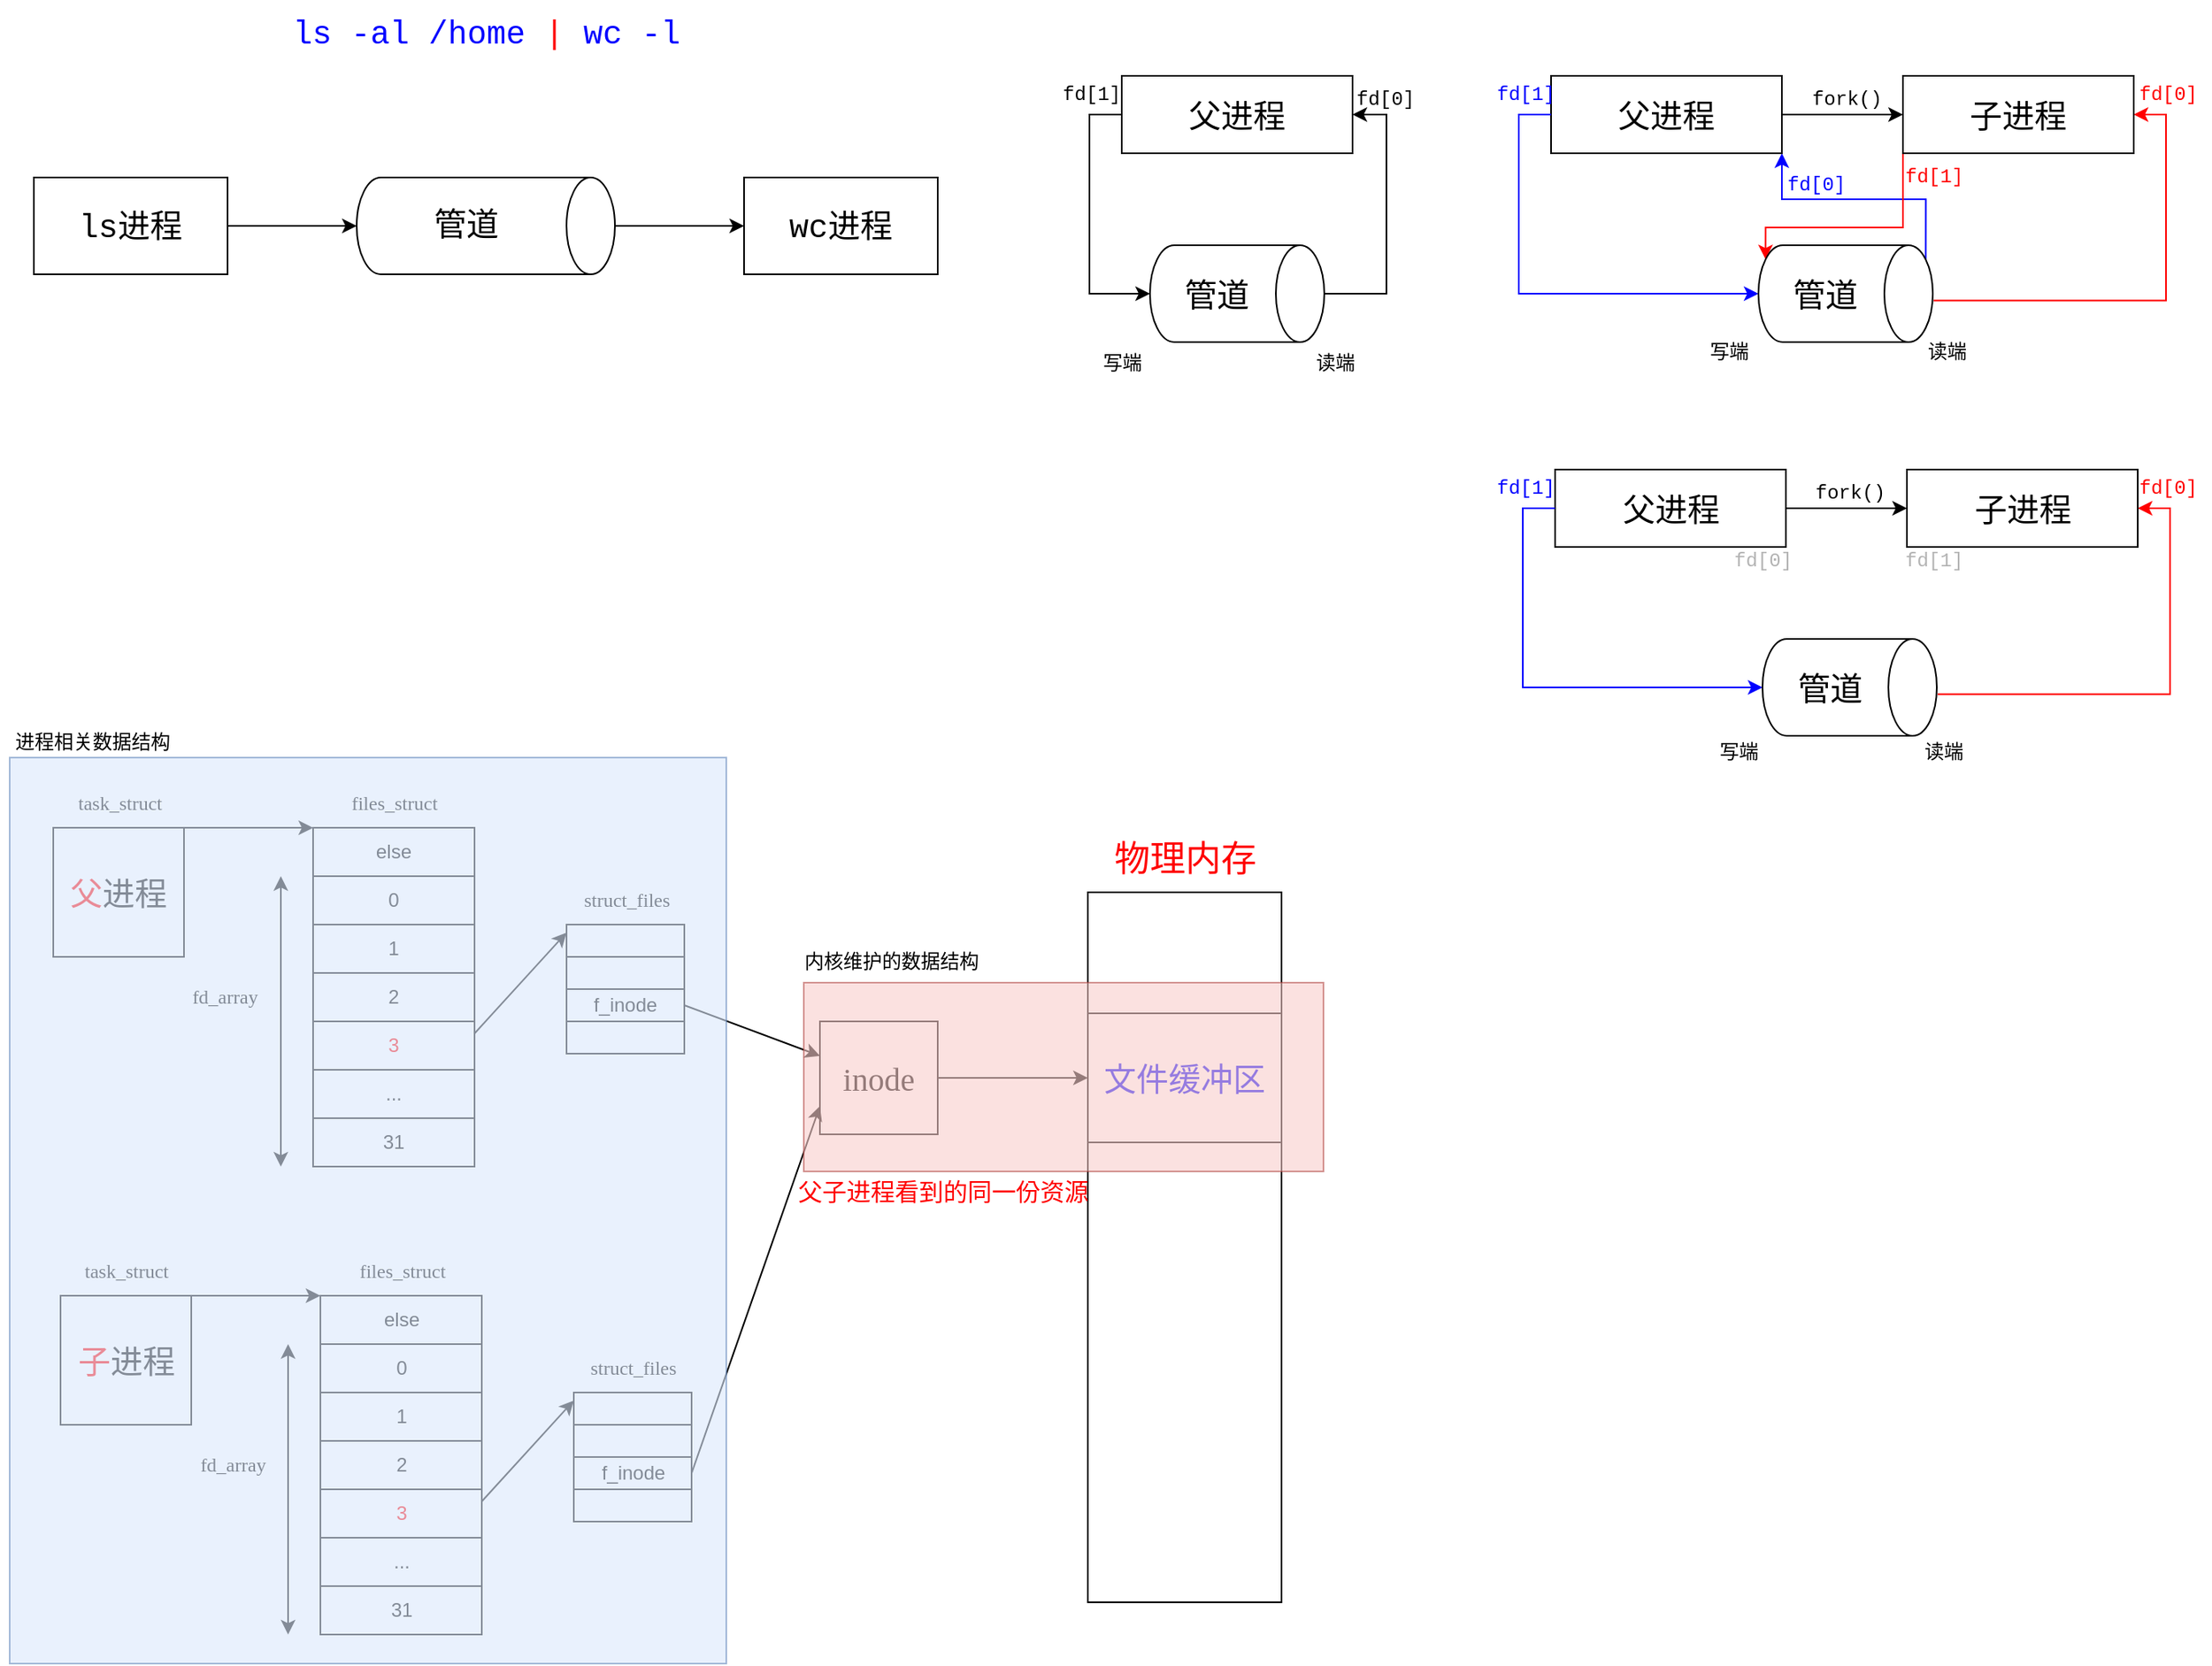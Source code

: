 <mxfile version="21.0.6" type="device"><diagram name="第 1 页" id="f2-KEeS-t_dMrGIJ41tm"><mxGraphModel dx="1242" dy="1647" grid="0" gridSize="10" guides="1" tooltips="1" connect="1" arrows="1" fold="1" page="1" pageScale="1" pageWidth="1654" pageHeight="2336" math="0" shadow="0"><root><mxCell id="0"/><mxCell id="1" parent="0"/><mxCell id="o0eAUtJJvURTxZaqWXVN-5" style="edgeStyle=orthogonalEdgeStyle;rounded=0;orthogonalLoop=1;jettySize=auto;html=1;" edge="1" parent="1" source="o0eAUtJJvURTxZaqWXVN-1" target="o0eAUtJJvURTxZaqWXVN-4"><mxGeometry relative="1" as="geometry"/></mxCell><mxCell id="o0eAUtJJvURTxZaqWXVN-1" value="&lt;font style=&quot;font-size: 20px;&quot;&gt;&lt;font style=&quot;font-size: 20px;&quot; face=&quot;Courier New&quot;&gt;ls&lt;/font&gt;&lt;font style=&quot;font-size: 20px;&quot; face=&quot;Georgia&quot;&gt;进程&lt;/font&gt;&lt;/font&gt;" style="rounded=0;whiteSpace=wrap;html=1;" vertex="1" parent="1"><mxGeometry x="107" y="117" width="120" height="60" as="geometry"/></mxCell><mxCell id="o0eAUtJJvURTxZaqWXVN-2" value="&lt;font face=&quot;Courier New&quot; style=&quot;border-color: var(--border-color); font-size: 20px;&quot;&gt;wc&lt;/font&gt;&lt;font style=&quot;border-color: var(--border-color); font-size: 20px;&quot; face=&quot;Georgia&quot;&gt;进程&lt;/font&gt;" style="rounded=0;whiteSpace=wrap;html=1;" vertex="1" parent="1"><mxGeometry x="547" y="117" width="120" height="60" as="geometry"/></mxCell><mxCell id="o0eAUtJJvURTxZaqWXVN-7" style="edgeStyle=orthogonalEdgeStyle;rounded=0;orthogonalLoop=1;jettySize=auto;html=1;" edge="1" parent="1" source="o0eAUtJJvURTxZaqWXVN-4" target="o0eAUtJJvURTxZaqWXVN-2"><mxGeometry relative="1" as="geometry"/></mxCell><mxCell id="o0eAUtJJvURTxZaqWXVN-4" value="&lt;font style=&quot;border-color: var(--border-color); font-size: 20px;&quot; face=&quot;Courier New&quot;&gt;管道&lt;/font&gt;" style="shape=cylinder3;whiteSpace=wrap;html=1;boundedLbl=1;backgroundOutline=1;size=15;direction=south;" vertex="1" parent="1"><mxGeometry x="307" y="117" width="160" height="60" as="geometry"/></mxCell><mxCell id="o0eAUtJJvURTxZaqWXVN-8" value="&lt;font style=&quot;border-color: var(--border-color); font-size: 20px;&quot;&gt;&lt;font color=&quot;#0000ff&quot; face=&quot;Courier New&quot;&gt;ls -al /home &lt;/font&gt;&lt;font color=&quot;#ff0000&quot; face=&quot;Courier New&quot;&gt;|&lt;/font&gt;&lt;font color=&quot;#0000ff&quot; face=&quot;Courier New&quot;&gt; wc -l&lt;/font&gt;&lt;br&gt;&lt;/font&gt;" style="text;html=1;align=center;verticalAlign=middle;resizable=0;points=[];autosize=1;strokeColor=none;fillColor=none;" vertex="1" parent="1"><mxGeometry x="257" y="7" width="260" height="40" as="geometry"/></mxCell><mxCell id="o0eAUtJJvURTxZaqWXVN-57" style="rounded=0;orthogonalLoop=1;jettySize=auto;html=1;exitX=1;exitY=0;exitDx=0;exitDy=0;entryX=0;entryY=0;entryDx=0;entryDy=0;" edge="1" parent="1" source="o0eAUtJJvURTxZaqWXVN-9" target="o0eAUtJJvURTxZaqWXVN-18"><mxGeometry relative="1" as="geometry"/></mxCell><mxCell id="o0eAUtJJvURTxZaqWXVN-9" value="&lt;font style=&quot;font-size: 20px;&quot;&gt;&lt;font color=&quot;#ff0000&quot;&gt;父&lt;/font&gt;进程&lt;/font&gt;" style="rounded=0;whiteSpace=wrap;html=1;" vertex="1" parent="1"><mxGeometry x="119" y="520" width="81" height="80" as="geometry"/></mxCell><mxCell id="o0eAUtJJvURTxZaqWXVN-14" value="&lt;font face=&quot;Verdana&quot;&gt;task_struct&lt;/font&gt;" style="text;html=1;align=center;verticalAlign=middle;resizable=0;points=[];autosize=1;strokeColor=none;fillColor=none;" vertex="1" parent="1"><mxGeometry x="114.5" y="490" width="90" height="30" as="geometry"/></mxCell><mxCell id="o0eAUtJJvURTxZaqWXVN-17" value="" style="rounded=0;whiteSpace=wrap;html=1;" vertex="1" parent="1"><mxGeometry x="760" y="560" width="120" height="440" as="geometry"/></mxCell><mxCell id="o0eAUtJJvURTxZaqWXVN-18" value="else" style="rounded=0;whiteSpace=wrap;html=1;" vertex="1" parent="1"><mxGeometry x="280" y="520" width="100" height="30" as="geometry"/></mxCell><mxCell id="o0eAUtJJvURTxZaqWXVN-19" value="" style="rounded=0;whiteSpace=wrap;html=1;" vertex="1" parent="1"><mxGeometry x="437" y="580" width="73" height="20" as="geometry"/></mxCell><mxCell id="o0eAUtJJvURTxZaqWXVN-80" style="edgeStyle=orthogonalEdgeStyle;rounded=0;orthogonalLoop=1;jettySize=auto;html=1;entryX=0;entryY=0.5;entryDx=0;entryDy=0;" edge="1" parent="1" source="o0eAUtJJvURTxZaqWXVN-20" target="o0eAUtJJvURTxZaqWXVN-79"><mxGeometry relative="1" as="geometry"/></mxCell><mxCell id="o0eAUtJJvURTxZaqWXVN-20" value="&lt;font face=&quot;Times New Roman&quot; style=&quot;font-size: 20px;&quot;&gt;inode&lt;/font&gt;" style="rounded=0;whiteSpace=wrap;html=1;" vertex="1" parent="1"><mxGeometry x="594" y="640" width="73" height="70" as="geometry"/></mxCell><mxCell id="o0eAUtJJvURTxZaqWXVN-21" value="&lt;font face=&quot;Verdana&quot;&gt;files_struct&lt;/font&gt;" style="text;html=1;align=center;verticalAlign=middle;resizable=0;points=[];autosize=1;strokeColor=none;fillColor=none;" vertex="1" parent="1"><mxGeometry x="285" y="490" width="90" height="30" as="geometry"/></mxCell><mxCell id="o0eAUtJJvURTxZaqWXVN-22" value="0" style="rounded=0;whiteSpace=wrap;html=1;" vertex="1" parent="1"><mxGeometry x="280" y="550" width="100" height="30" as="geometry"/></mxCell><mxCell id="o0eAUtJJvURTxZaqWXVN-23" value="1" style="rounded=0;whiteSpace=wrap;html=1;" vertex="1" parent="1"><mxGeometry x="280" y="580" width="100" height="30" as="geometry"/></mxCell><mxCell id="o0eAUtJJvURTxZaqWXVN-24" value="2" style="rounded=0;whiteSpace=wrap;html=1;" vertex="1" parent="1"><mxGeometry x="280" y="610" width="100" height="30" as="geometry"/></mxCell><mxCell id="o0eAUtJJvURTxZaqWXVN-25" value="31" style="rounded=0;whiteSpace=wrap;html=1;" vertex="1" parent="1"><mxGeometry x="280" y="700" width="100" height="30" as="geometry"/></mxCell><mxCell id="o0eAUtJJvURTxZaqWXVN-26" value="" style="endArrow=classic;startArrow=classic;html=1;rounded=0;" edge="1" parent="1"><mxGeometry width="50" height="50" relative="1" as="geometry"><mxPoint x="260" y="730" as="sourcePoint"/><mxPoint x="260" y="550" as="targetPoint"/></mxGeometry></mxCell><mxCell id="o0eAUtJJvURTxZaqWXVN-28" value="&lt;font face=&quot;Verdana&quot;&gt;fd_array&lt;/font&gt;" style="text;html=1;align=center;verticalAlign=middle;resizable=0;points=[];autosize=1;strokeColor=none;fillColor=none;" vertex="1" parent="1"><mxGeometry x="190" y="610" width="70" height="30" as="geometry"/></mxCell><mxCell id="o0eAUtJJvURTxZaqWXVN-29" value="&lt;font face=&quot;Verdana&quot;&gt;struct_files&lt;/font&gt;" style="text;html=1;align=center;verticalAlign=middle;resizable=0;points=[];autosize=1;strokeColor=none;fillColor=none;" vertex="1" parent="1"><mxGeometry x="428.5" y="550" width="90" height="30" as="geometry"/></mxCell><mxCell id="o0eAUtJJvURTxZaqWXVN-30" value="" style="rounded=0;whiteSpace=wrap;html=1;" vertex="1" parent="1"><mxGeometry x="437" y="600" width="73" height="20" as="geometry"/></mxCell><mxCell id="o0eAUtJJvURTxZaqWXVN-33" style="rounded=0;orthogonalLoop=1;jettySize=auto;html=1;exitX=1;exitY=0.5;exitDx=0;exitDy=0;" edge="1" parent="1" source="o0eAUtJJvURTxZaqWXVN-31" target="o0eAUtJJvURTxZaqWXVN-20"><mxGeometry relative="1" as="geometry"/></mxCell><mxCell id="o0eAUtJJvURTxZaqWXVN-31" value="f_inode" style="rounded=0;whiteSpace=wrap;html=1;" vertex="1" parent="1"><mxGeometry x="437" y="620" width="73" height="20" as="geometry"/></mxCell><mxCell id="o0eAUtJJvURTxZaqWXVN-32" value="" style="rounded=0;whiteSpace=wrap;html=1;" vertex="1" parent="1"><mxGeometry x="437" y="640" width="73" height="20" as="geometry"/></mxCell><mxCell id="o0eAUtJJvURTxZaqWXVN-36" style="rounded=0;orthogonalLoop=1;jettySize=auto;html=1;exitX=1;exitY=0.25;exitDx=0;exitDy=0;entryX=0;entryY=0.25;entryDx=0;entryDy=0;" edge="1" parent="1" source="o0eAUtJJvURTxZaqWXVN-34" target="o0eAUtJJvURTxZaqWXVN-19"><mxGeometry relative="1" as="geometry"/></mxCell><mxCell id="o0eAUtJJvURTxZaqWXVN-34" value="&lt;font color=&quot;#ff0000&quot;&gt;3&lt;/font&gt;" style="rounded=0;whiteSpace=wrap;html=1;" vertex="1" parent="1"><mxGeometry x="280" y="640" width="100" height="30" as="geometry"/></mxCell><mxCell id="o0eAUtJJvURTxZaqWXVN-35" value="..." style="rounded=0;whiteSpace=wrap;html=1;" vertex="1" parent="1"><mxGeometry x="280" y="670" width="100" height="30" as="geometry"/></mxCell><mxCell id="o0eAUtJJvURTxZaqWXVN-58" style="rounded=0;orthogonalLoop=1;jettySize=auto;html=1;exitX=1;exitY=0;exitDx=0;exitDy=0;entryX=0;entryY=0;entryDx=0;entryDy=0;" edge="1" parent="1" source="o0eAUtJJvURTxZaqWXVN-59" target="o0eAUtJJvURTxZaqWXVN-61"><mxGeometry relative="1" as="geometry"/></mxCell><mxCell id="o0eAUtJJvURTxZaqWXVN-59" value="&lt;font style=&quot;font-size: 20px;&quot;&gt;&lt;font color=&quot;#ff0000&quot;&gt;子&lt;/font&gt;进程&lt;/font&gt;" style="rounded=0;whiteSpace=wrap;html=1;" vertex="1" parent="1"><mxGeometry x="123.5" y="810" width="81" height="80" as="geometry"/></mxCell><mxCell id="o0eAUtJJvURTxZaqWXVN-60" value="&lt;font face=&quot;Verdana&quot;&gt;task_struct&lt;/font&gt;" style="text;html=1;align=center;verticalAlign=middle;resizable=0;points=[];autosize=1;strokeColor=none;fillColor=none;" vertex="1" parent="1"><mxGeometry x="119" y="780" width="90" height="30" as="geometry"/></mxCell><mxCell id="o0eAUtJJvURTxZaqWXVN-61" value="else" style="rounded=0;whiteSpace=wrap;html=1;" vertex="1" parent="1"><mxGeometry x="284.5" y="810" width="100" height="30" as="geometry"/></mxCell><mxCell id="o0eAUtJJvURTxZaqWXVN-62" value="" style="rounded=0;whiteSpace=wrap;html=1;" vertex="1" parent="1"><mxGeometry x="441.5" y="870" width="73" height="20" as="geometry"/></mxCell><mxCell id="o0eAUtJJvURTxZaqWXVN-63" value="&lt;font face=&quot;Verdana&quot;&gt;files_struct&lt;/font&gt;" style="text;html=1;align=center;verticalAlign=middle;resizable=0;points=[];autosize=1;strokeColor=none;fillColor=none;" vertex="1" parent="1"><mxGeometry x="289.5" y="780" width="90" height="30" as="geometry"/></mxCell><mxCell id="o0eAUtJJvURTxZaqWXVN-64" value="0" style="rounded=0;whiteSpace=wrap;html=1;" vertex="1" parent="1"><mxGeometry x="284.5" y="840" width="100" height="30" as="geometry"/></mxCell><mxCell id="o0eAUtJJvURTxZaqWXVN-65" value="1" style="rounded=0;whiteSpace=wrap;html=1;" vertex="1" parent="1"><mxGeometry x="284.5" y="870" width="100" height="30" as="geometry"/></mxCell><mxCell id="o0eAUtJJvURTxZaqWXVN-66" value="2" style="rounded=0;whiteSpace=wrap;html=1;" vertex="1" parent="1"><mxGeometry x="284.5" y="900" width="100" height="30" as="geometry"/></mxCell><mxCell id="o0eAUtJJvURTxZaqWXVN-67" value="31" style="rounded=0;whiteSpace=wrap;html=1;" vertex="1" parent="1"><mxGeometry x="284.5" y="990" width="100" height="30" as="geometry"/></mxCell><mxCell id="o0eAUtJJvURTxZaqWXVN-68" value="" style="endArrow=classic;startArrow=classic;html=1;rounded=0;" edge="1" parent="1"><mxGeometry width="50" height="50" relative="1" as="geometry"><mxPoint x="264.5" y="1020" as="sourcePoint"/><mxPoint x="264.5" y="840" as="targetPoint"/></mxGeometry></mxCell><mxCell id="o0eAUtJJvURTxZaqWXVN-69" value="&lt;font face=&quot;Verdana&quot;&gt;fd_array&lt;/font&gt;" style="text;html=1;align=center;verticalAlign=middle;resizable=0;points=[];autosize=1;strokeColor=none;fillColor=none;" vertex="1" parent="1"><mxGeometry x="194.5" y="900" width="70" height="30" as="geometry"/></mxCell><mxCell id="o0eAUtJJvURTxZaqWXVN-70" value="&lt;font face=&quot;Verdana&quot;&gt;struct_files&lt;/font&gt;" style="text;html=1;align=center;verticalAlign=middle;resizable=0;points=[];autosize=1;strokeColor=none;fillColor=none;" vertex="1" parent="1"><mxGeometry x="433" y="840" width="90" height="30" as="geometry"/></mxCell><mxCell id="o0eAUtJJvURTxZaqWXVN-71" value="" style="rounded=0;whiteSpace=wrap;html=1;" vertex="1" parent="1"><mxGeometry x="441.5" y="890" width="73" height="20" as="geometry"/></mxCell><mxCell id="o0eAUtJJvURTxZaqWXVN-77" style="rounded=0;orthogonalLoop=1;jettySize=auto;html=1;entryX=0;entryY=0.75;entryDx=0;entryDy=0;exitX=1;exitY=0.5;exitDx=0;exitDy=0;" edge="1" parent="1" source="o0eAUtJJvURTxZaqWXVN-72" target="o0eAUtJJvURTxZaqWXVN-20"><mxGeometry relative="1" as="geometry"/></mxCell><mxCell id="o0eAUtJJvURTxZaqWXVN-72" value="f_inode" style="rounded=0;whiteSpace=wrap;html=1;" vertex="1" parent="1"><mxGeometry x="441.5" y="910" width="73" height="20" as="geometry"/></mxCell><mxCell id="o0eAUtJJvURTxZaqWXVN-73" value="" style="rounded=0;whiteSpace=wrap;html=1;" vertex="1" parent="1"><mxGeometry x="441.5" y="930" width="73" height="20" as="geometry"/></mxCell><mxCell id="o0eAUtJJvURTxZaqWXVN-74" style="rounded=0;orthogonalLoop=1;jettySize=auto;html=1;exitX=1;exitY=0.25;exitDx=0;exitDy=0;entryX=0;entryY=0.25;entryDx=0;entryDy=0;" edge="1" parent="1" source="o0eAUtJJvURTxZaqWXVN-75" target="o0eAUtJJvURTxZaqWXVN-62"><mxGeometry relative="1" as="geometry"/></mxCell><mxCell id="o0eAUtJJvURTxZaqWXVN-75" value="&lt;font color=&quot;#ff0000&quot;&gt;3&lt;/font&gt;" style="rounded=0;whiteSpace=wrap;html=1;" vertex="1" parent="1"><mxGeometry x="284.5" y="930" width="100" height="30" as="geometry"/></mxCell><mxCell id="o0eAUtJJvURTxZaqWXVN-76" value="..." style="rounded=0;whiteSpace=wrap;html=1;" vertex="1" parent="1"><mxGeometry x="284.5" y="960" width="100" height="30" as="geometry"/></mxCell><mxCell id="o0eAUtJJvURTxZaqWXVN-78" value="&lt;font color=&quot;#ff0000&quot; style=&quot;font-size: 22px;&quot;&gt;物理内存&lt;/font&gt;" style="text;html=1;align=center;verticalAlign=middle;resizable=0;points=[];autosize=1;strokeColor=none;fillColor=none;" vertex="1" parent="1"><mxGeometry x="765" y="520" width="110" height="40" as="geometry"/></mxCell><mxCell id="o0eAUtJJvURTxZaqWXVN-79" value="&lt;font style=&quot;font-size: 20px;&quot; color=&quot;#0000ff&quot;&gt;文件缓冲区&lt;/font&gt;" style="rounded=0;whiteSpace=wrap;html=1;" vertex="1" parent="1"><mxGeometry x="760" y="635" width="120" height="80" as="geometry"/></mxCell><mxCell id="o0eAUtJJvURTxZaqWXVN-87" value="" style="rounded=0;whiteSpace=wrap;html=1;glass=0;shadow=0;align=center;opacity=60;fillColor=#f8cecc;strokeColor=#b85450;" vertex="1" parent="1"><mxGeometry x="584" y="616" width="322" height="117" as="geometry"/></mxCell><mxCell id="o0eAUtJJvURTxZaqWXVN-88" value="&lt;font style=&quot;font-size: 15px;&quot; color=&quot;#ff0000&quot;&gt;父子进程看到的同一份资源&lt;/font&gt;" style="text;html=1;align=center;verticalAlign=middle;resizable=0;points=[];autosize=1;strokeColor=none;fillColor=none;" vertex="1" parent="1"><mxGeometry x="571" y="730" width="198" height="30" as="geometry"/></mxCell><mxCell id="o0eAUtJJvURTxZaqWXVN-89" value="" style="rounded=0;whiteSpace=wrap;html=1;glass=0;shadow=0;align=center;opacity=60;fillColor=#dae8fc;strokeColor=#6c8ebf;" vertex="1" parent="1"><mxGeometry x="92" y="476.5" width="444" height="561.5" as="geometry"/></mxCell><mxCell id="o0eAUtJJvURTxZaqWXVN-90" value="进程相关数据结构" style="text;html=1;align=center;verticalAlign=middle;resizable=0;points=[];autosize=1;strokeColor=none;fillColor=none;" vertex="1" parent="1"><mxGeometry x="86" y="454" width="114" height="26" as="geometry"/></mxCell><mxCell id="o0eAUtJJvURTxZaqWXVN-91" value="内核维护的数据结构" style="text;html=1;align=center;verticalAlign=middle;resizable=0;points=[];autosize=1;strokeColor=none;fillColor=none;" vertex="1" parent="1"><mxGeometry x="575" y="590" width="126" height="26" as="geometry"/></mxCell><mxCell id="o0eAUtJJvURTxZaqWXVN-97" style="edgeStyle=orthogonalEdgeStyle;rounded=0;orthogonalLoop=1;jettySize=auto;html=1;entryX=1;entryY=0.5;entryDx=0;entryDy=0;exitX=0.5;exitY=0;exitDx=0;exitDy=0;exitPerimeter=0;" edge="1" parent="1" source="o0eAUtJJvURTxZaqWXVN-95" target="o0eAUtJJvURTxZaqWXVN-92"><mxGeometry relative="1" as="geometry"><Array as="points"><mxPoint x="945" y="189"/><mxPoint x="945" y="78"/></Array></mxGeometry></mxCell><mxCell id="o0eAUtJJvURTxZaqWXVN-92" value="&lt;font style=&quot;font-size: 20px;&quot;&gt;父进程&lt;/font&gt;" style="rounded=0;whiteSpace=wrap;html=1;" vertex="1" parent="1"><mxGeometry x="781" y="54" width="143" height="48" as="geometry"/></mxCell><mxCell id="o0eAUtJJvURTxZaqWXVN-93" value="读端" style="text;html=1;align=center;verticalAlign=middle;resizable=0;points=[];autosize=1;strokeColor=none;fillColor=none;" vertex="1" parent="1"><mxGeometry x="892" y="219" width="42" height="26" as="geometry"/></mxCell><mxCell id="o0eAUtJJvURTxZaqWXVN-94" value="写端" style="text;html=1;align=center;verticalAlign=middle;resizable=0;points=[];autosize=1;strokeColor=none;fillColor=none;" vertex="1" parent="1"><mxGeometry x="760" y="219" width="42" height="26" as="geometry"/></mxCell><mxCell id="o0eAUtJJvURTxZaqWXVN-98" style="edgeStyle=orthogonalEdgeStyle;rounded=0;orthogonalLoop=1;jettySize=auto;html=1;entryX=0.5;entryY=1;entryDx=0;entryDy=0;exitX=0;exitY=0.5;exitDx=0;exitDy=0;entryPerimeter=0;" edge="1" parent="1" source="o0eAUtJJvURTxZaqWXVN-92" target="o0eAUtJJvURTxZaqWXVN-95"><mxGeometry relative="1" as="geometry"/></mxCell><mxCell id="o0eAUtJJvURTxZaqWXVN-95" value="&lt;font style=&quot;font-size: 20px;&quot;&gt;管道&lt;/font&gt;" style="shape=cylinder3;whiteSpace=wrap;html=1;boundedLbl=1;backgroundOutline=1;size=15;direction=south;" vertex="1" parent="1"><mxGeometry x="798.5" y="159" width="108" height="60" as="geometry"/></mxCell><mxCell id="o0eAUtJJvURTxZaqWXVN-99" value="&lt;font face=&quot;Courier New&quot;&gt;fd[0]&lt;/font&gt;" style="text;html=1;align=center;verticalAlign=middle;resizable=0;points=[];autosize=1;strokeColor=none;fillColor=none;" vertex="1" parent="1"><mxGeometry x="917" y="54" width="54" height="27" as="geometry"/></mxCell><mxCell id="o0eAUtJJvURTxZaqWXVN-100" value="&lt;font face=&quot;Courier New&quot;&gt;fd[1]&lt;/font&gt;" style="text;html=1;align=center;verticalAlign=middle;resizable=0;points=[];autosize=1;strokeColor=none;fillColor=none;" vertex="1" parent="1"><mxGeometry x="735" y="51" width="54" height="27" as="geometry"/></mxCell><mxCell id="o0eAUtJJvURTxZaqWXVN-110" style="edgeStyle=orthogonalEdgeStyle;rounded=0;orthogonalLoop=1;jettySize=auto;html=1;entryX=0;entryY=0.5;entryDx=0;entryDy=0;" edge="1" parent="1" source="o0eAUtJJvURTxZaqWXVN-102" target="o0eAUtJJvURTxZaqWXVN-109"><mxGeometry relative="1" as="geometry"/></mxCell><mxCell id="o0eAUtJJvURTxZaqWXVN-120" style="edgeStyle=orthogonalEdgeStyle;rounded=0;orthogonalLoop=1;jettySize=auto;html=1;exitX=0.145;exitY=0;exitDx=0;exitDy=4.35;entryX=1;entryY=1;entryDx=0;entryDy=0;strokeColor=#0000FF;exitPerimeter=0;" edge="1" parent="1" source="o0eAUtJJvURTxZaqWXVN-106" target="o0eAUtJJvURTxZaqWXVN-102"><mxGeometry relative="1" as="geometry"/></mxCell><mxCell id="o0eAUtJJvURTxZaqWXVN-102" value="&lt;font style=&quot;font-size: 20px;&quot;&gt;父进程&lt;/font&gt;" style="rounded=0;whiteSpace=wrap;html=1;" vertex="1" parent="1"><mxGeometry x="1047" y="54" width="143" height="48" as="geometry"/></mxCell><mxCell id="o0eAUtJJvURTxZaqWXVN-103" value="读端" style="text;html=1;align=center;verticalAlign=middle;resizable=0;points=[];autosize=1;strokeColor=none;fillColor=none;" vertex="1" parent="1"><mxGeometry x="1271" y="212" width="42" height="26" as="geometry"/></mxCell><mxCell id="o0eAUtJJvURTxZaqWXVN-104" value="写端" style="text;html=1;align=center;verticalAlign=middle;resizable=0;points=[];autosize=1;strokeColor=none;fillColor=none;" vertex="1" parent="1"><mxGeometry x="1136" y="212" width="42" height="26" as="geometry"/></mxCell><mxCell id="o0eAUtJJvURTxZaqWXVN-105" style="edgeStyle=orthogonalEdgeStyle;rounded=0;orthogonalLoop=1;jettySize=auto;html=1;entryX=0.5;entryY=1;entryDx=0;entryDy=0;exitX=0;exitY=0.5;exitDx=0;exitDy=0;strokeColor=#0000FF;entryPerimeter=0;" edge="1" parent="1" source="o0eAUtJJvURTxZaqWXVN-102" target="o0eAUtJJvURTxZaqWXVN-106"><mxGeometry relative="1" as="geometry"/></mxCell><mxCell id="o0eAUtJJvURTxZaqWXVN-123" style="edgeStyle=orthogonalEdgeStyle;rounded=0;orthogonalLoop=1;jettySize=auto;html=1;exitX=0;exitY=1;exitDx=0;exitDy=0;entryX=0.145;entryY=1;entryDx=0;entryDy=-4.35;strokeColor=#FF0000;entryPerimeter=0;" edge="1" parent="1" source="o0eAUtJJvURTxZaqWXVN-109" target="o0eAUtJJvURTxZaqWXVN-106"><mxGeometry relative="1" as="geometry"><mxPoint x="1267.429" y="117.857" as="sourcePoint"/><Array as="points"><mxPoint x="1265" y="148"/><mxPoint x="1180" y="148"/></Array></mxGeometry></mxCell><mxCell id="o0eAUtJJvURTxZaqWXVN-106" value="&lt;font style=&quot;font-size: 20px;&quot;&gt;管道&lt;/font&gt;" style="shape=cylinder3;whiteSpace=wrap;html=1;boundedLbl=1;backgroundOutline=1;size=15;direction=south;" vertex="1" parent="1"><mxGeometry x="1175.5" y="159" width="108" height="60" as="geometry"/></mxCell><mxCell id="o0eAUtJJvURTxZaqWXVN-107" value="&lt;font face=&quot;Courier New&quot;&gt;fd[0]&lt;/font&gt;" style="text;html=1;align=center;verticalAlign=middle;resizable=0;points=[];autosize=1;strokeColor=none;fillColor=none;fontColor=#0000FF;" vertex="1" parent="1"><mxGeometry x="1184" y="107" width="54" height="27" as="geometry"/></mxCell><mxCell id="o0eAUtJJvURTxZaqWXVN-108" value="&lt;font face=&quot;Courier New&quot;&gt;fd[1]&lt;/font&gt;" style="text;html=1;align=center;verticalAlign=middle;resizable=0;points=[];autosize=1;strokeColor=none;fillColor=none;fontColor=#0000FF;" vertex="1" parent="1"><mxGeometry x="1003.5" y="51" width="54" height="27" as="geometry"/></mxCell><mxCell id="o0eAUtJJvURTxZaqWXVN-116" style="edgeStyle=orthogonalEdgeStyle;rounded=0;orthogonalLoop=1;jettySize=auto;html=1;entryX=1;entryY=0.5;entryDx=0;entryDy=0;exitX=0.571;exitY=-0.005;exitDx=0;exitDy=0;strokeColor=#FF0000;exitPerimeter=0;" edge="1" parent="1" source="o0eAUtJJvURTxZaqWXVN-106" target="o0eAUtJJvURTxZaqWXVN-109"><mxGeometry relative="1" as="geometry"><mxPoint x="1442.857" y="216.714" as="sourcePoint"/></mxGeometry></mxCell><mxCell id="o0eAUtJJvURTxZaqWXVN-109" value="&lt;font style=&quot;font-size: 20px;&quot;&gt;子进程&lt;/font&gt;" style="rounded=0;whiteSpace=wrap;html=1;" vertex="1" parent="1"><mxGeometry x="1265" y="54" width="143" height="48" as="geometry"/></mxCell><mxCell id="o0eAUtJJvURTxZaqWXVN-112" value="&lt;font face=&quot;Courier New&quot;&gt;fork()&lt;/font&gt;" style="text;html=1;align=center;verticalAlign=middle;resizable=0;points=[];autosize=1;strokeColor=none;fillColor=none;" vertex="1" parent="1"><mxGeometry x="1199" y="54" width="61" height="27" as="geometry"/></mxCell><mxCell id="o0eAUtJJvURTxZaqWXVN-113" value="&lt;font face=&quot;Courier New&quot;&gt;fd[0]&lt;/font&gt;" style="text;html=1;align=center;verticalAlign=middle;resizable=0;points=[];autosize=1;strokeColor=none;fillColor=none;fontColor=#FF0000;" vertex="1" parent="1"><mxGeometry x="1401.5" y="51" width="54" height="27" as="geometry"/></mxCell><mxCell id="o0eAUtJJvURTxZaqWXVN-114" value="&lt;font face=&quot;Courier New&quot;&gt;fd[1]&lt;/font&gt;" style="text;html=1;align=center;verticalAlign=middle;resizable=0;points=[];autosize=1;strokeColor=none;fillColor=none;fontColor=#FF0000;" vertex="1" parent="1"><mxGeometry x="1257" y="102" width="54" height="27" as="geometry"/></mxCell><mxCell id="o0eAUtJJvURTxZaqWXVN-124" style="edgeStyle=orthogonalEdgeStyle;rounded=0;orthogonalLoop=1;jettySize=auto;html=1;entryX=0;entryY=0.5;entryDx=0;entryDy=0;" edge="1" parent="1" source="o0eAUtJJvURTxZaqWXVN-126" target="o0eAUtJJvURTxZaqWXVN-135"><mxGeometry relative="1" as="geometry"/></mxCell><mxCell id="o0eAUtJJvURTxZaqWXVN-126" value="&lt;font style=&quot;font-size: 20px;&quot;&gt;父进程&lt;/font&gt;" style="rounded=0;whiteSpace=wrap;html=1;" vertex="1" parent="1"><mxGeometry x="1049.5" y="298" width="143" height="48" as="geometry"/></mxCell><mxCell id="o0eAUtJJvURTxZaqWXVN-127" value="读端" style="text;html=1;align=center;verticalAlign=middle;resizable=0;points=[];autosize=1;strokeColor=none;fillColor=none;" vertex="1" parent="1"><mxGeometry x="1269" y="460" width="42" height="26" as="geometry"/></mxCell><mxCell id="o0eAUtJJvURTxZaqWXVN-128" value="写端" style="text;html=1;align=center;verticalAlign=middle;resizable=0;points=[];autosize=1;strokeColor=none;fillColor=none;" vertex="1" parent="1"><mxGeometry x="1142" y="460" width="42" height="26" as="geometry"/></mxCell><mxCell id="o0eAUtJJvURTxZaqWXVN-129" style="edgeStyle=orthogonalEdgeStyle;rounded=0;orthogonalLoop=1;jettySize=auto;html=1;entryX=0.5;entryY=1;entryDx=0;entryDy=0;exitX=0;exitY=0.5;exitDx=0;exitDy=0;strokeColor=#0000FF;entryPerimeter=0;" edge="1" parent="1" source="o0eAUtJJvURTxZaqWXVN-126" target="o0eAUtJJvURTxZaqWXVN-131"><mxGeometry relative="1" as="geometry"/></mxCell><mxCell id="o0eAUtJJvURTxZaqWXVN-131" value="&lt;font style=&quot;font-size: 20px;&quot;&gt;管道&lt;/font&gt;" style="shape=cylinder3;whiteSpace=wrap;html=1;boundedLbl=1;backgroundOutline=1;size=15;direction=south;" vertex="1" parent="1"><mxGeometry x="1178" y="403" width="108" height="60" as="geometry"/></mxCell><mxCell id="o0eAUtJJvURTxZaqWXVN-132" value="&lt;font face=&quot;Courier New&quot;&gt;fd[0]&lt;/font&gt;" style="text;html=1;align=center;verticalAlign=middle;resizable=0;points=[];autosize=1;strokeColor=none;fillColor=none;fontColor=#B3B3B3;" vertex="1" parent="1"><mxGeometry x="1151" y="340" width="54" height="27" as="geometry"/></mxCell><mxCell id="o0eAUtJJvURTxZaqWXVN-133" value="&lt;font face=&quot;Courier New&quot;&gt;fd[1]&lt;/font&gt;" style="text;html=1;align=center;verticalAlign=middle;resizable=0;points=[];autosize=1;strokeColor=none;fillColor=none;fontColor=#0000FF;" vertex="1" parent="1"><mxGeometry x="1003.5" y="295" width="54" height="27" as="geometry"/></mxCell><mxCell id="o0eAUtJJvURTxZaqWXVN-134" style="edgeStyle=orthogonalEdgeStyle;rounded=0;orthogonalLoop=1;jettySize=auto;html=1;entryX=1;entryY=0.5;entryDx=0;entryDy=0;exitX=0.571;exitY=-0.005;exitDx=0;exitDy=0;strokeColor=#FF0000;exitPerimeter=0;" edge="1" parent="1" source="o0eAUtJJvURTxZaqWXVN-131" target="o0eAUtJJvURTxZaqWXVN-135"><mxGeometry relative="1" as="geometry"><mxPoint x="1445.357" y="460.714" as="sourcePoint"/></mxGeometry></mxCell><mxCell id="o0eAUtJJvURTxZaqWXVN-135" value="&lt;font style=&quot;font-size: 20px;&quot;&gt;子进程&lt;/font&gt;" style="rounded=0;whiteSpace=wrap;html=1;" vertex="1" parent="1"><mxGeometry x="1267.5" y="298" width="143" height="48" as="geometry"/></mxCell><mxCell id="o0eAUtJJvURTxZaqWXVN-136" value="&lt;font face=&quot;Courier New&quot;&gt;fork()&lt;/font&gt;" style="text;html=1;align=center;verticalAlign=middle;resizable=0;points=[];autosize=1;strokeColor=none;fillColor=none;" vertex="1" parent="1"><mxGeometry x="1201.5" y="298" width="61" height="27" as="geometry"/></mxCell><mxCell id="o0eAUtJJvURTxZaqWXVN-137" value="&lt;font face=&quot;Courier New&quot;&gt;fd[0]&lt;/font&gt;" style="text;html=1;align=center;verticalAlign=middle;resizable=0;points=[];autosize=1;strokeColor=none;fillColor=none;fontColor=#FF0000;" vertex="1" parent="1"><mxGeometry x="1401.5" y="295" width="54" height="27" as="geometry"/></mxCell><mxCell id="o0eAUtJJvURTxZaqWXVN-138" value="&lt;font face=&quot;Courier New&quot;&gt;fd[1]&lt;/font&gt;" style="text;html=1;align=center;verticalAlign=middle;resizable=0;points=[];autosize=1;strokeColor=none;fillColor=none;fontColor=#B3B3B3;" vertex="1" parent="1"><mxGeometry x="1257" y="340" width="54" height="27" as="geometry"/></mxCell></root></mxGraphModel></diagram></mxfile>